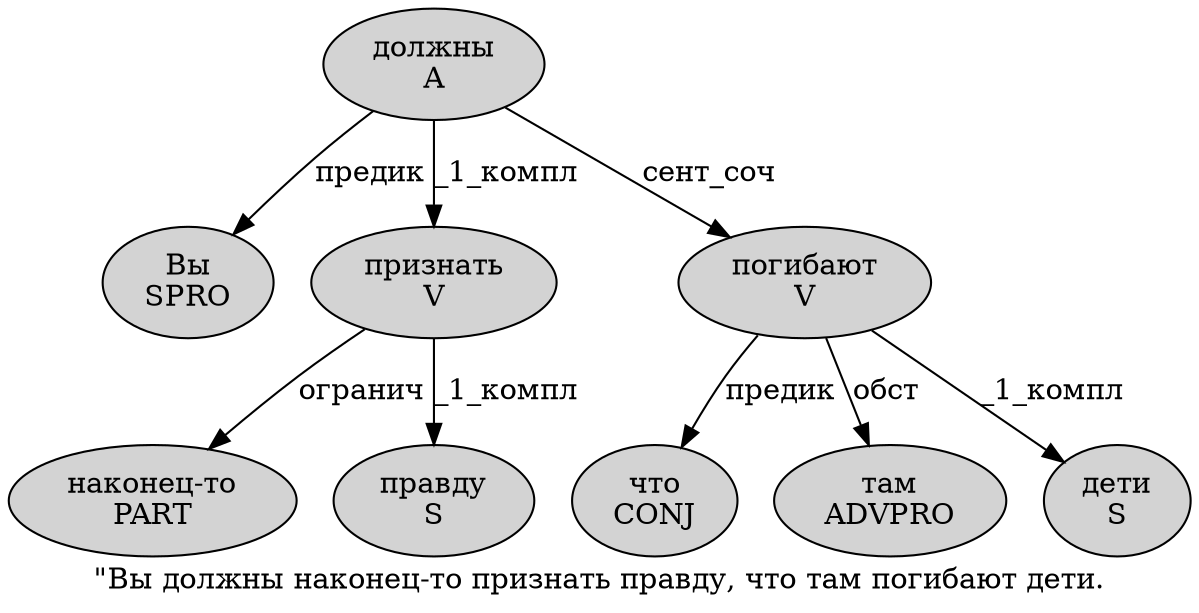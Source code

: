 digraph SENTENCE_1067 {
	graph [label="\"Вы должны наконец-то признать правду, что там погибают дети."]
	node [style=filled]
		1 [label="Вы
SPRO" color="" fillcolor=lightgray penwidth=1 shape=ellipse]
		2 [label="должны
A" color="" fillcolor=lightgray penwidth=1 shape=ellipse]
		3 [label="наконец-то
PART" color="" fillcolor=lightgray penwidth=1 shape=ellipse]
		4 [label="признать
V" color="" fillcolor=lightgray penwidth=1 shape=ellipse]
		5 [label="правду
S" color="" fillcolor=lightgray penwidth=1 shape=ellipse]
		7 [label="что
CONJ" color="" fillcolor=lightgray penwidth=1 shape=ellipse]
		8 [label="там
ADVPRO" color="" fillcolor=lightgray penwidth=1 shape=ellipse]
		9 [label="погибают
V" color="" fillcolor=lightgray penwidth=1 shape=ellipse]
		10 [label="дети
S" color="" fillcolor=lightgray penwidth=1 shape=ellipse]
			2 -> 1 [label="предик"]
			2 -> 4 [label="_1_компл"]
			2 -> 9 [label="сент_соч"]
			4 -> 3 [label="огранич"]
			4 -> 5 [label="_1_компл"]
			9 -> 7 [label="предик"]
			9 -> 8 [label="обст"]
			9 -> 10 [label="_1_компл"]
}